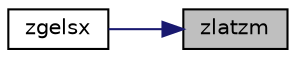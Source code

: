 digraph "zlatzm"
{
 // LATEX_PDF_SIZE
  edge [fontname="Helvetica",fontsize="10",labelfontname="Helvetica",labelfontsize="10"];
  node [fontname="Helvetica",fontsize="10",shape=record];
  rankdir="RL";
  Node1 [label="zlatzm",height=0.2,width=0.4,color="black", fillcolor="grey75", style="filled", fontcolor="black",tooltip="ZLATZM"];
  Node1 -> Node2 [dir="back",color="midnightblue",fontsize="10",style="solid",fontname="Helvetica"];
  Node2 [label="zgelsx",height=0.2,width=0.4,color="black", fillcolor="white", style="filled",URL="$zgelsx_8f.html#a2f5a7b554bd143d8588b9ba5d6a8985c",tooltip="ZGELSX solves overdetermined or underdetermined systems for GE matrices"];
}
